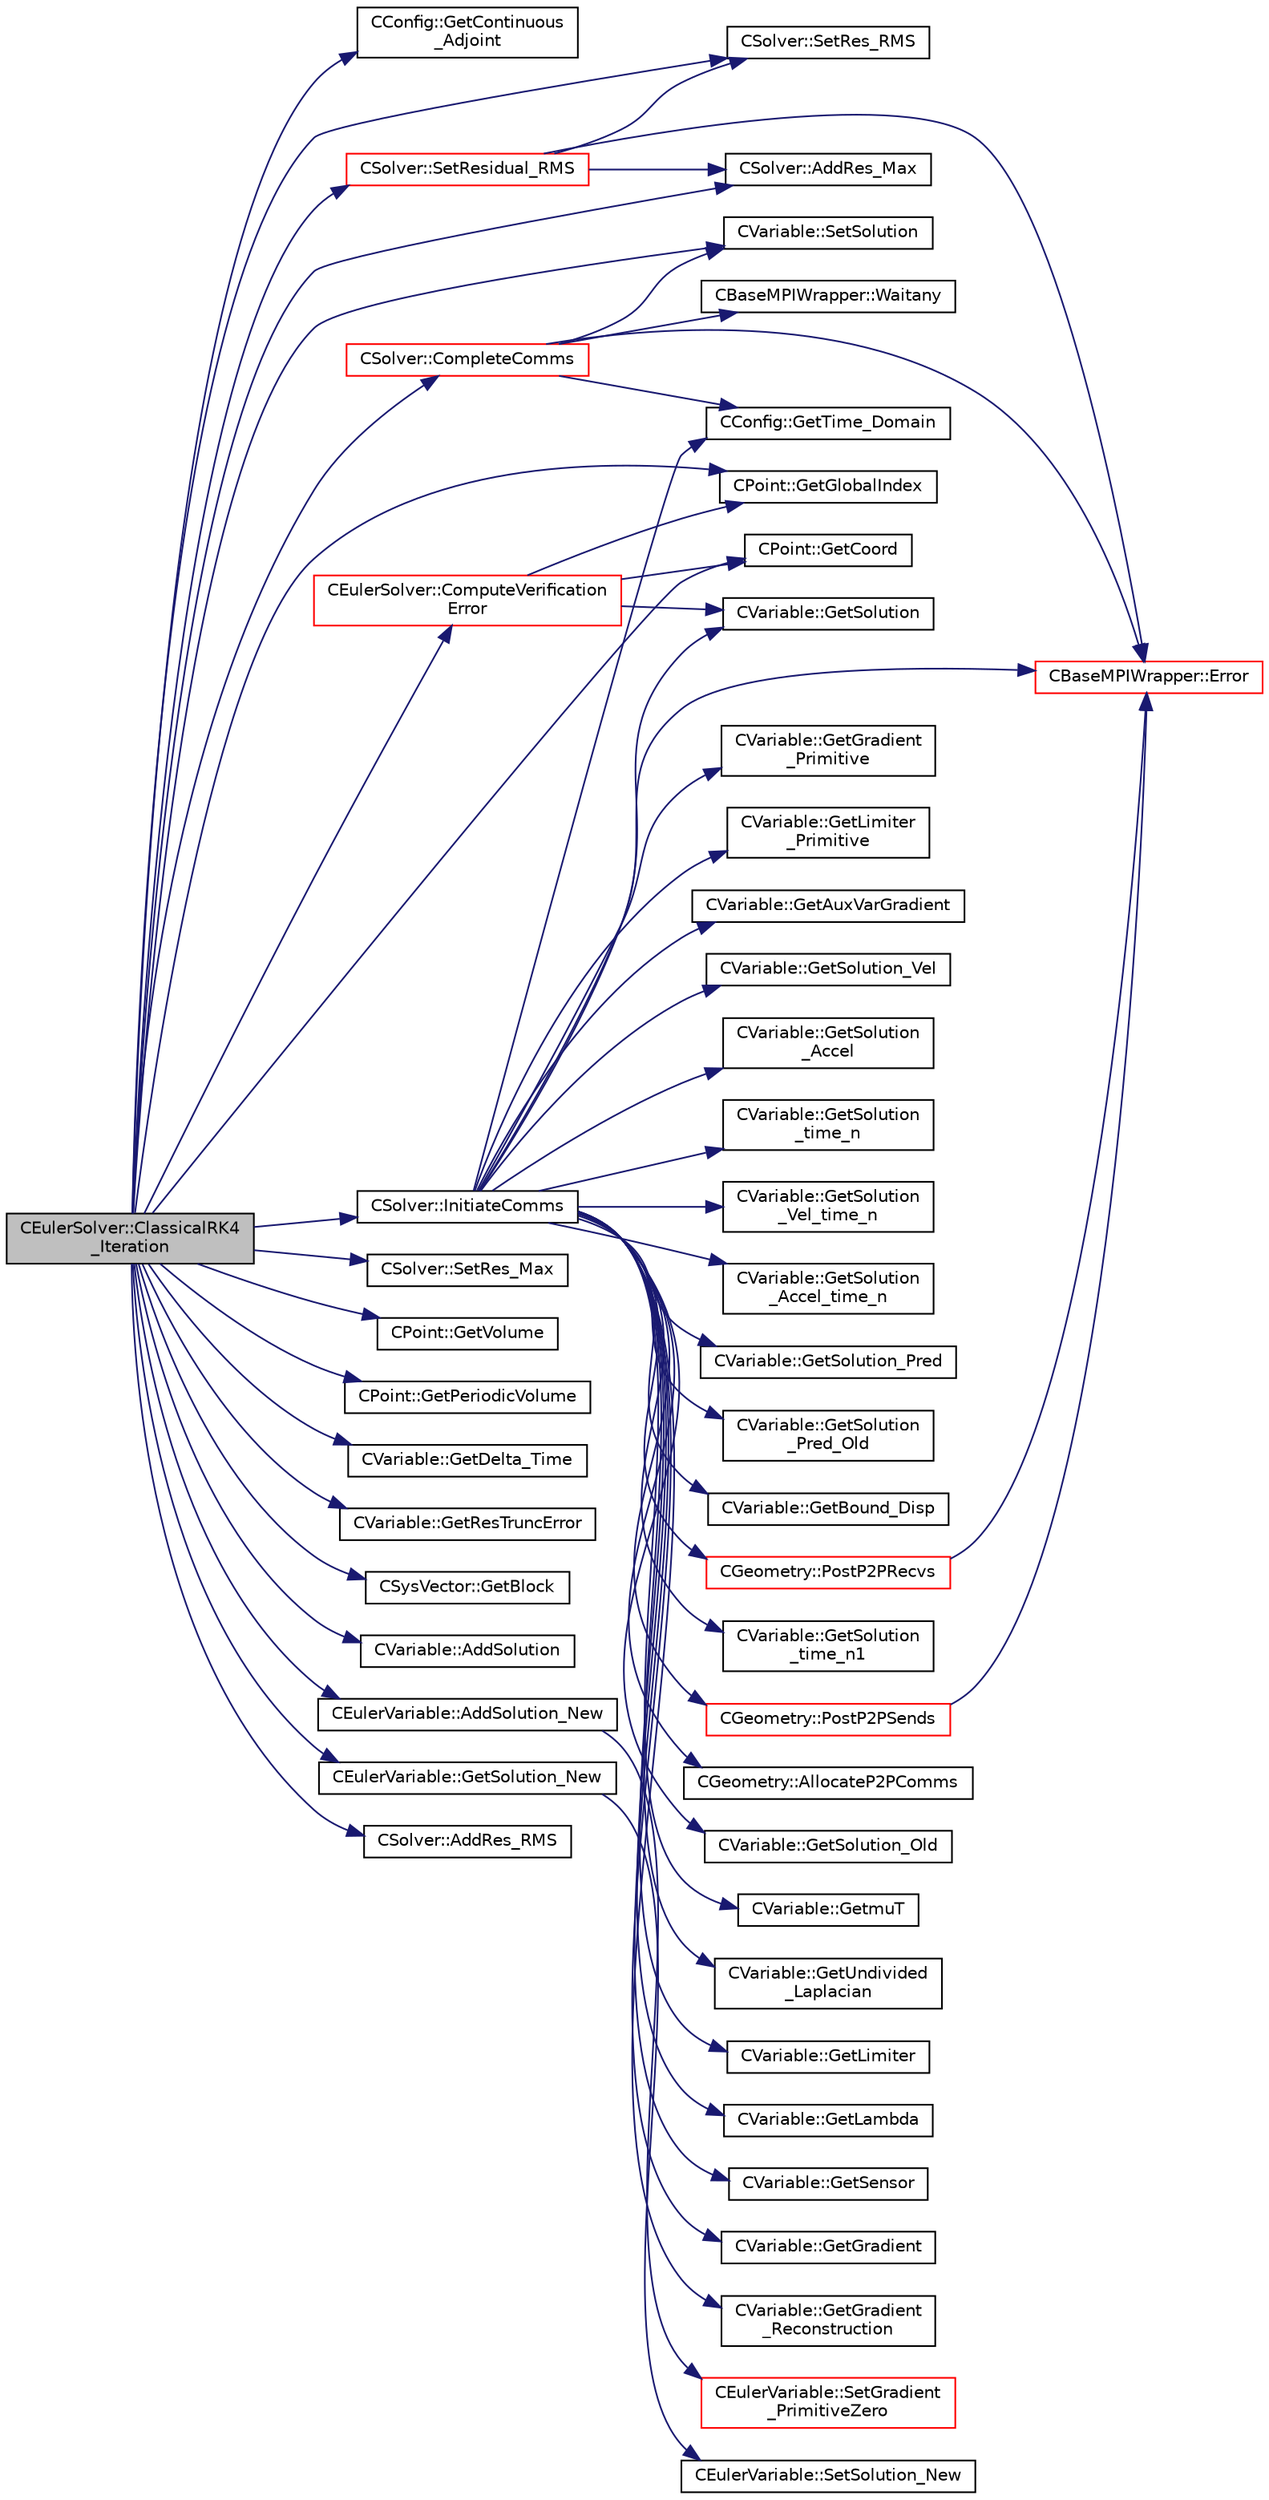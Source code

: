digraph "CEulerSolver::ClassicalRK4_Iteration"
{
  edge [fontname="Helvetica",fontsize="10",labelfontname="Helvetica",labelfontsize="10"];
  node [fontname="Helvetica",fontsize="10",shape=record];
  rankdir="LR";
  Node1086 [label="CEulerSolver::ClassicalRK4\l_Iteration",height=0.2,width=0.4,color="black", fillcolor="grey75", style="filled", fontcolor="black"];
  Node1086 -> Node1087 [color="midnightblue",fontsize="10",style="solid",fontname="Helvetica"];
  Node1087 [label="CConfig::GetContinuous\l_Adjoint",height=0.2,width=0.4,color="black", fillcolor="white", style="filled",URL="$class_c_config.html#a2917fd8eeb6a8bf275a3fc351aac2a5e",tooltip="Determines if problem is adjoint. "];
  Node1086 -> Node1088 [color="midnightblue",fontsize="10",style="solid",fontname="Helvetica"];
  Node1088 [label="CSolver::SetRes_RMS",height=0.2,width=0.4,color="black", fillcolor="white", style="filled",URL="$class_c_solver.html#a6b74eb7a8bc01a4997c9844598f39d2f",tooltip="Set the maximal residual, this is useful for the convergence history. "];
  Node1086 -> Node1089 [color="midnightblue",fontsize="10",style="solid",fontname="Helvetica"];
  Node1089 [label="CSolver::SetRes_Max",height=0.2,width=0.4,color="black", fillcolor="white", style="filled",URL="$class_c_solver.html#adf14c8391575b286636b04e66f0b5ca7",tooltip="Set the maximal residual, this is useful for the convergence history. "];
  Node1086 -> Node1090 [color="midnightblue",fontsize="10",style="solid",fontname="Helvetica"];
  Node1090 [label="CPoint::GetVolume",height=0.2,width=0.4,color="black", fillcolor="white", style="filled",URL="$class_c_point.html#a3c526a15e767c7de9cf163800aa581e5",tooltip="Get area or volume of the control volume. "];
  Node1086 -> Node1091 [color="midnightblue",fontsize="10",style="solid",fontname="Helvetica"];
  Node1091 [label="CPoint::GetPeriodicVolume",height=0.2,width=0.4,color="black", fillcolor="white", style="filled",URL="$class_c_point.html#a2d3f78f1d6fc4783b1d8a0bd10100b38",tooltip="Get the missing component of area or volume for a control volume on a periodic marker. "];
  Node1086 -> Node1092 [color="midnightblue",fontsize="10",style="solid",fontname="Helvetica"];
  Node1092 [label="CVariable::GetDelta_Time",height=0.2,width=0.4,color="black", fillcolor="white", style="filled",URL="$class_c_variable.html#aef3ea2cd0a87d55835bb2bd332678489",tooltip="Get the value of the time step. "];
  Node1086 -> Node1093 [color="midnightblue",fontsize="10",style="solid",fontname="Helvetica"];
  Node1093 [label="CVariable::GetResTruncError",height=0.2,width=0.4,color="black", fillcolor="white", style="filled",URL="$class_c_variable.html#a026747bfe251f06e2a37352eafbf71f4",tooltip="Get the truncation error. "];
  Node1086 -> Node1094 [color="midnightblue",fontsize="10",style="solid",fontname="Helvetica"];
  Node1094 [label="CSysVector::GetBlock",height=0.2,width=0.4,color="black", fillcolor="white", style="filled",URL="$class_c_sys_vector.html#a0f53b910eb47537bbedcade1fa4b7e5e",tooltip="Get the value of the residual. "];
  Node1086 -> Node1095 [color="midnightblue",fontsize="10",style="solid",fontname="Helvetica"];
  Node1095 [label="CVariable::AddSolution",height=0.2,width=0.4,color="black", fillcolor="white", style="filled",URL="$class_c_variable.html#acb44f7d71d6e55b18bd008b704327f4a",tooltip="Add a value to the solution. "];
  Node1086 -> Node1096 [color="midnightblue",fontsize="10",style="solid",fontname="Helvetica"];
  Node1096 [label="CEulerVariable::AddSolution_New",height=0.2,width=0.4,color="black", fillcolor="white", style="filled",URL="$class_c_euler_variable.html#aeb53fd51ed2279bdb2d5b9f6beba5599",tooltip="Add a value to the new solution container for Classical RK4. "];
  Node1096 -> Node1097 [color="midnightblue",fontsize="10",style="solid",fontname="Helvetica"];
  Node1097 [label="CEulerVariable::SetGradient\l_PrimitiveZero",height=0.2,width=0.4,color="red", fillcolor="white", style="filled",URL="$class_c_euler_variable.html#a188b0fcfb0934ab6afe4fe235ba36e02",tooltip="Set to zero the gradient of the primitive variables. "];
  Node1086 -> Node1099 [color="midnightblue",fontsize="10",style="solid",fontname="Helvetica"];
  Node1099 [label="CVariable::SetSolution",height=0.2,width=0.4,color="black", fillcolor="white", style="filled",URL="$class_c_variable.html#a22fbbd7bc6491672843000644a05c6a5",tooltip="Set the value of the solution, all variables. "];
  Node1086 -> Node1100 [color="midnightblue",fontsize="10",style="solid",fontname="Helvetica"];
  Node1100 [label="CEulerVariable::GetSolution_New",height=0.2,width=0.4,color="black", fillcolor="white", style="filled",URL="$class_c_euler_variable.html#a9762e9b323926dc4485f073ca46dda2e",tooltip="Get the new solution of the problem (Classical RK4). "];
  Node1100 -> Node1101 [color="midnightblue",fontsize="10",style="solid",fontname="Helvetica"];
  Node1101 [label="CEulerVariable::SetSolution_New",height=0.2,width=0.4,color="black", fillcolor="white", style="filled",URL="$class_c_euler_variable.html#a6169cf6d74f3c8bb3c540aacecc1e230",tooltip="Set the new solution container for Classical RK4. "];
  Node1086 -> Node1102 [color="midnightblue",fontsize="10",style="solid",fontname="Helvetica"];
  Node1102 [label="CSolver::AddRes_RMS",height=0.2,width=0.4,color="black", fillcolor="white", style="filled",URL="$class_c_solver.html#a41bc448daf37985882cb2cf27ab1ffd4",tooltip="Adds the maximal residual, this is useful for the convergence history. "];
  Node1086 -> Node1103 [color="midnightblue",fontsize="10",style="solid",fontname="Helvetica"];
  Node1103 [label="CSolver::AddRes_Max",height=0.2,width=0.4,color="black", fillcolor="white", style="filled",URL="$class_c_solver.html#a8068067ba1b56173c95d4799bfb48d9e",tooltip="Adds the maximal residual, this is useful for the convergence history. "];
  Node1086 -> Node1104 [color="midnightblue",fontsize="10",style="solid",fontname="Helvetica"];
  Node1104 [label="CPoint::GetGlobalIndex",height=0.2,width=0.4,color="black", fillcolor="white", style="filled",URL="$class_c_point.html#ab546170a5a03ef210a75fc5531910050",tooltip="Get the global index in a parallel computation. "];
  Node1086 -> Node1105 [color="midnightblue",fontsize="10",style="solid",fontname="Helvetica"];
  Node1105 [label="CPoint::GetCoord",height=0.2,width=0.4,color="black", fillcolor="white", style="filled",URL="$class_c_point.html#a95fe081d22e96e190cb3edcbf0d6525f",tooltip="Get the coordinates dor the control volume. "];
  Node1086 -> Node1106 [color="midnightblue",fontsize="10",style="solid",fontname="Helvetica"];
  Node1106 [label="CSolver::InitiateComms",height=0.2,width=0.4,color="black", fillcolor="white", style="filled",URL="$class_c_solver.html#a68ef94bc50683bd1f1d750b4a8cb7351",tooltip="Routine to load a solver quantity into the data structures for MPI point-to-point communication and t..."];
  Node1106 -> Node1107 [color="midnightblue",fontsize="10",style="solid",fontname="Helvetica"];
  Node1107 [label="CConfig::GetTime_Domain",height=0.2,width=0.4,color="black", fillcolor="white", style="filled",URL="$class_c_config.html#a6a11350b3c8d7577318be43cda6f7292",tooltip="Check if the multizone problem is solved for time domain. "];
  Node1106 -> Node1108 [color="midnightblue",fontsize="10",style="solid",fontname="Helvetica"];
  Node1108 [label="CBaseMPIWrapper::Error",height=0.2,width=0.4,color="red", fillcolor="white", style="filled",URL="$class_c_base_m_p_i_wrapper.html#a04457c47629bda56704e6a8804833eeb"];
  Node1106 -> Node1110 [color="midnightblue",fontsize="10",style="solid",fontname="Helvetica"];
  Node1110 [label="CGeometry::AllocateP2PComms",height=0.2,width=0.4,color="black", fillcolor="white", style="filled",URL="$class_c_geometry.html#ab8d78a9f4017431b7542e154f58a7e63",tooltip="Routine to allocate buffers for point-to-point MPI communications. Also called to dynamically realloc..."];
  Node1106 -> Node1111 [color="midnightblue",fontsize="10",style="solid",fontname="Helvetica"];
  Node1111 [label="CGeometry::PostP2PRecvs",height=0.2,width=0.4,color="red", fillcolor="white", style="filled",URL="$class_c_geometry.html#a35dd847b43dad069e3d73e376a0f32fb",tooltip="Routine to launch non-blocking recvs only for all point-to-point communication with neighboring parti..."];
  Node1111 -> Node1108 [color="midnightblue",fontsize="10",style="solid",fontname="Helvetica"];
  Node1106 -> Node1113 [color="midnightblue",fontsize="10",style="solid",fontname="Helvetica"];
  Node1113 [label="CVariable::GetSolution",height=0.2,width=0.4,color="black", fillcolor="white", style="filled",URL="$class_c_variable.html#a261483e39c23c1de7cb9aea7e917c121",tooltip="Get the solution. "];
  Node1106 -> Node1114 [color="midnightblue",fontsize="10",style="solid",fontname="Helvetica"];
  Node1114 [label="CVariable::GetSolution_Old",height=0.2,width=0.4,color="black", fillcolor="white", style="filled",URL="$class_c_variable.html#a70a9df6b6cc631f9c3b9a3ef7b3ecfe4",tooltip="Get the old solution of the problem (Runge-Kutta method) "];
  Node1106 -> Node1115 [color="midnightblue",fontsize="10",style="solid",fontname="Helvetica"];
  Node1115 [label="CVariable::GetmuT",height=0.2,width=0.4,color="black", fillcolor="white", style="filled",URL="$class_c_variable.html#ad35ee29420764dda0bbb574f7a7253e7",tooltip="Get the value of the eddy viscosity. "];
  Node1106 -> Node1116 [color="midnightblue",fontsize="10",style="solid",fontname="Helvetica"];
  Node1116 [label="CVariable::GetUndivided\l_Laplacian",height=0.2,width=0.4,color="black", fillcolor="white", style="filled",URL="$class_c_variable.html#a1dd90f7826e65b6b9fe15becaf82b1af",tooltip="Get the undivided laplacian of the solution. "];
  Node1106 -> Node1117 [color="midnightblue",fontsize="10",style="solid",fontname="Helvetica"];
  Node1117 [label="CVariable::GetLimiter",height=0.2,width=0.4,color="black", fillcolor="white", style="filled",URL="$class_c_variable.html#a9575966f5c250fca5f6c6ff4f2dd7558",tooltip="Get the value of the slope limiter. "];
  Node1106 -> Node1118 [color="midnightblue",fontsize="10",style="solid",fontname="Helvetica"];
  Node1118 [label="CVariable::GetLambda",height=0.2,width=0.4,color="black", fillcolor="white", style="filled",URL="$class_c_variable.html#af0b6afbd2666eab791d902f50fc3e869",tooltip="Get the value of the spectral radius. "];
  Node1106 -> Node1119 [color="midnightblue",fontsize="10",style="solid",fontname="Helvetica"];
  Node1119 [label="CVariable::GetSensor",height=0.2,width=0.4,color="black", fillcolor="white", style="filled",URL="$class_c_variable.html#afec545423f883bcd961ac9f1e5d18dd2",tooltip="Get the pressure sensor. "];
  Node1106 -> Node1120 [color="midnightblue",fontsize="10",style="solid",fontname="Helvetica"];
  Node1120 [label="CVariable::GetGradient",height=0.2,width=0.4,color="black", fillcolor="white", style="filled",URL="$class_c_variable.html#a7b58da4a928d622e7c2d4b4db047769d",tooltip="Get the value of the solution gradient. "];
  Node1106 -> Node1121 [color="midnightblue",fontsize="10",style="solid",fontname="Helvetica"];
  Node1121 [label="CVariable::GetGradient\l_Reconstruction",height=0.2,width=0.4,color="black", fillcolor="white", style="filled",URL="$class_c_variable.html#a977f02338e95faf16da03dceb858d21b",tooltip="Get the value of the primitive gradient for MUSCL reconstruction. "];
  Node1106 -> Node1122 [color="midnightblue",fontsize="10",style="solid",fontname="Helvetica"];
  Node1122 [label="CVariable::GetGradient\l_Primitive",height=0.2,width=0.4,color="black", fillcolor="white", style="filled",URL="$class_c_variable.html#a8b7f4e020a837b1fe639e8d875f964d5",tooltip="A virtual member. "];
  Node1106 -> Node1123 [color="midnightblue",fontsize="10",style="solid",fontname="Helvetica"];
  Node1123 [label="CVariable::GetLimiter\l_Primitive",height=0.2,width=0.4,color="black", fillcolor="white", style="filled",URL="$class_c_variable.html#a16ceb9b6d42113b37bb6f19652b22ed4",tooltip="A virtual member. "];
  Node1106 -> Node1124 [color="midnightblue",fontsize="10",style="solid",fontname="Helvetica"];
  Node1124 [label="CVariable::GetAuxVarGradient",height=0.2,width=0.4,color="black", fillcolor="white", style="filled",URL="$class_c_variable.html#a834d120ef94368df0db7b3b96a7a324c",tooltip="Get the gradient of the auxiliary variable. "];
  Node1106 -> Node1125 [color="midnightblue",fontsize="10",style="solid",fontname="Helvetica"];
  Node1125 [label="CVariable::GetSolution_Vel",height=0.2,width=0.4,color="black", fillcolor="white", style="filled",URL="$class_c_variable.html#ae403ee21871629716cbabead1c587dac",tooltip="Get the velocity (Structural Analysis). "];
  Node1106 -> Node1126 [color="midnightblue",fontsize="10",style="solid",fontname="Helvetica"];
  Node1126 [label="CVariable::GetSolution\l_Accel",height=0.2,width=0.4,color="black", fillcolor="white", style="filled",URL="$class_c_variable.html#aef2fdf091198070a00d12cdb4dea3ff6",tooltip="Get the acceleration (Structural Analysis). "];
  Node1106 -> Node1127 [color="midnightblue",fontsize="10",style="solid",fontname="Helvetica"];
  Node1127 [label="CVariable::GetSolution\l_time_n",height=0.2,width=0.4,color="black", fillcolor="white", style="filled",URL="$class_c_variable.html#a9162db789c2ca2b71159697cc500fcce",tooltip="Get the solution at time n. "];
  Node1106 -> Node1128 [color="midnightblue",fontsize="10",style="solid",fontname="Helvetica"];
  Node1128 [label="CVariable::GetSolution\l_Vel_time_n",height=0.2,width=0.4,color="black", fillcolor="white", style="filled",URL="$class_c_variable.html#ab36e9bb95a17f0561a94edb80f1ca4c0",tooltip="Get the velocity of the nodes (Structural Analysis) at time n. "];
  Node1106 -> Node1129 [color="midnightblue",fontsize="10",style="solid",fontname="Helvetica"];
  Node1129 [label="CVariable::GetSolution\l_Accel_time_n",height=0.2,width=0.4,color="black", fillcolor="white", style="filled",URL="$class_c_variable.html#acb493936a05287142a6257122f5cefb5",tooltip="Get the acceleration of the nodes (Structural Analysis) at time n. "];
  Node1106 -> Node1130 [color="midnightblue",fontsize="10",style="solid",fontname="Helvetica"];
  Node1130 [label="CVariable::GetSolution_Pred",height=0.2,width=0.4,color="black", fillcolor="white", style="filled",URL="$class_c_variable.html#adba4a8e082e70a9a6fe5d1d9c6e5c820",tooltip="A virtual member. Get the value of the solution predictor. "];
  Node1106 -> Node1131 [color="midnightblue",fontsize="10",style="solid",fontname="Helvetica"];
  Node1131 [label="CVariable::GetSolution\l_Pred_Old",height=0.2,width=0.4,color="black", fillcolor="white", style="filled",URL="$class_c_variable.html#a626f4cad3d20be125e844b9076e44e07",tooltip="A virtual member. Get the value of the solution predictor. "];
  Node1106 -> Node1132 [color="midnightblue",fontsize="10",style="solid",fontname="Helvetica"];
  Node1132 [label="CVariable::GetBound_Disp",height=0.2,width=0.4,color="black", fillcolor="white", style="filled",URL="$class_c_variable.html#a7e382eae45700e5c1e8973292c08f128",tooltip="A virtual member. Get the value of the displacement imposed at the boundary. "];
  Node1106 -> Node1133 [color="midnightblue",fontsize="10",style="solid",fontname="Helvetica"];
  Node1133 [label="CVariable::GetSolution\l_time_n1",height=0.2,width=0.4,color="black", fillcolor="white", style="filled",URL="$class_c_variable.html#a584e438afb716aa0ffce4ccc9b469ef6",tooltip="Get the solution at time n-1. "];
  Node1106 -> Node1134 [color="midnightblue",fontsize="10",style="solid",fontname="Helvetica"];
  Node1134 [label="CGeometry::PostP2PSends",height=0.2,width=0.4,color="red", fillcolor="white", style="filled",URL="$class_c_geometry.html#a3db8e369fc532db7a85a27fbb01056fe",tooltip="Routine to launch a single non-blocking send once the buffer is loaded for a point-to-point commucati..."];
  Node1134 -> Node1108 [color="midnightblue",fontsize="10",style="solid",fontname="Helvetica"];
  Node1086 -> Node1136 [color="midnightblue",fontsize="10",style="solid",fontname="Helvetica"];
  Node1136 [label="CSolver::CompleteComms",height=0.2,width=0.4,color="red", fillcolor="white", style="filled",URL="$class_c_solver.html#a8d3046ad54e177f0705a2bff99c1cf16",tooltip="Routine to complete the set of non-blocking communications launched by InitiateComms() and unpacking ..."];
  Node1136 -> Node1137 [color="midnightblue",fontsize="10",style="solid",fontname="Helvetica"];
  Node1137 [label="CBaseMPIWrapper::Waitany",height=0.2,width=0.4,color="black", fillcolor="white", style="filled",URL="$class_c_base_m_p_i_wrapper.html#ade364e6661c9eec2070a2448dbb5750b"];
  Node1136 -> Node1099 [color="midnightblue",fontsize="10",style="solid",fontname="Helvetica"];
  Node1136 -> Node1107 [color="midnightblue",fontsize="10",style="solid",fontname="Helvetica"];
  Node1136 -> Node1108 [color="midnightblue",fontsize="10",style="solid",fontname="Helvetica"];
  Node1086 -> Node1159 [color="midnightblue",fontsize="10",style="solid",fontname="Helvetica"];
  Node1159 [label="CSolver::SetResidual_RMS",height=0.2,width=0.4,color="red", fillcolor="white", style="filled",URL="$class_c_solver.html#a757fe316cc412bb18f1c6dff3beeb6b4",tooltip="Set the value of the max residual and RMS residual. "];
  Node1159 -> Node1108 [color="midnightblue",fontsize="10",style="solid",fontname="Helvetica"];
  Node1159 -> Node1088 [color="midnightblue",fontsize="10",style="solid",fontname="Helvetica"];
  Node1159 -> Node1103 [color="midnightblue",fontsize="10",style="solid",fontname="Helvetica"];
  Node1086 -> Node1170 [color="midnightblue",fontsize="10",style="solid",fontname="Helvetica"];
  Node1170 [label="CEulerSolver::ComputeVerification\lError",height=0.2,width=0.4,color="red", fillcolor="white", style="filled",URL="$class_c_euler_solver.html#a37498604753b1606c70ff04dddb707b3",tooltip="Compute the global error measures (L2, Linf) for verification cases. "];
  Node1170 -> Node1105 [color="midnightblue",fontsize="10",style="solid",fontname="Helvetica"];
  Node1170 -> Node1113 [color="midnightblue",fontsize="10",style="solid",fontname="Helvetica"];
  Node1170 -> Node1104 [color="midnightblue",fontsize="10",style="solid",fontname="Helvetica"];
}
